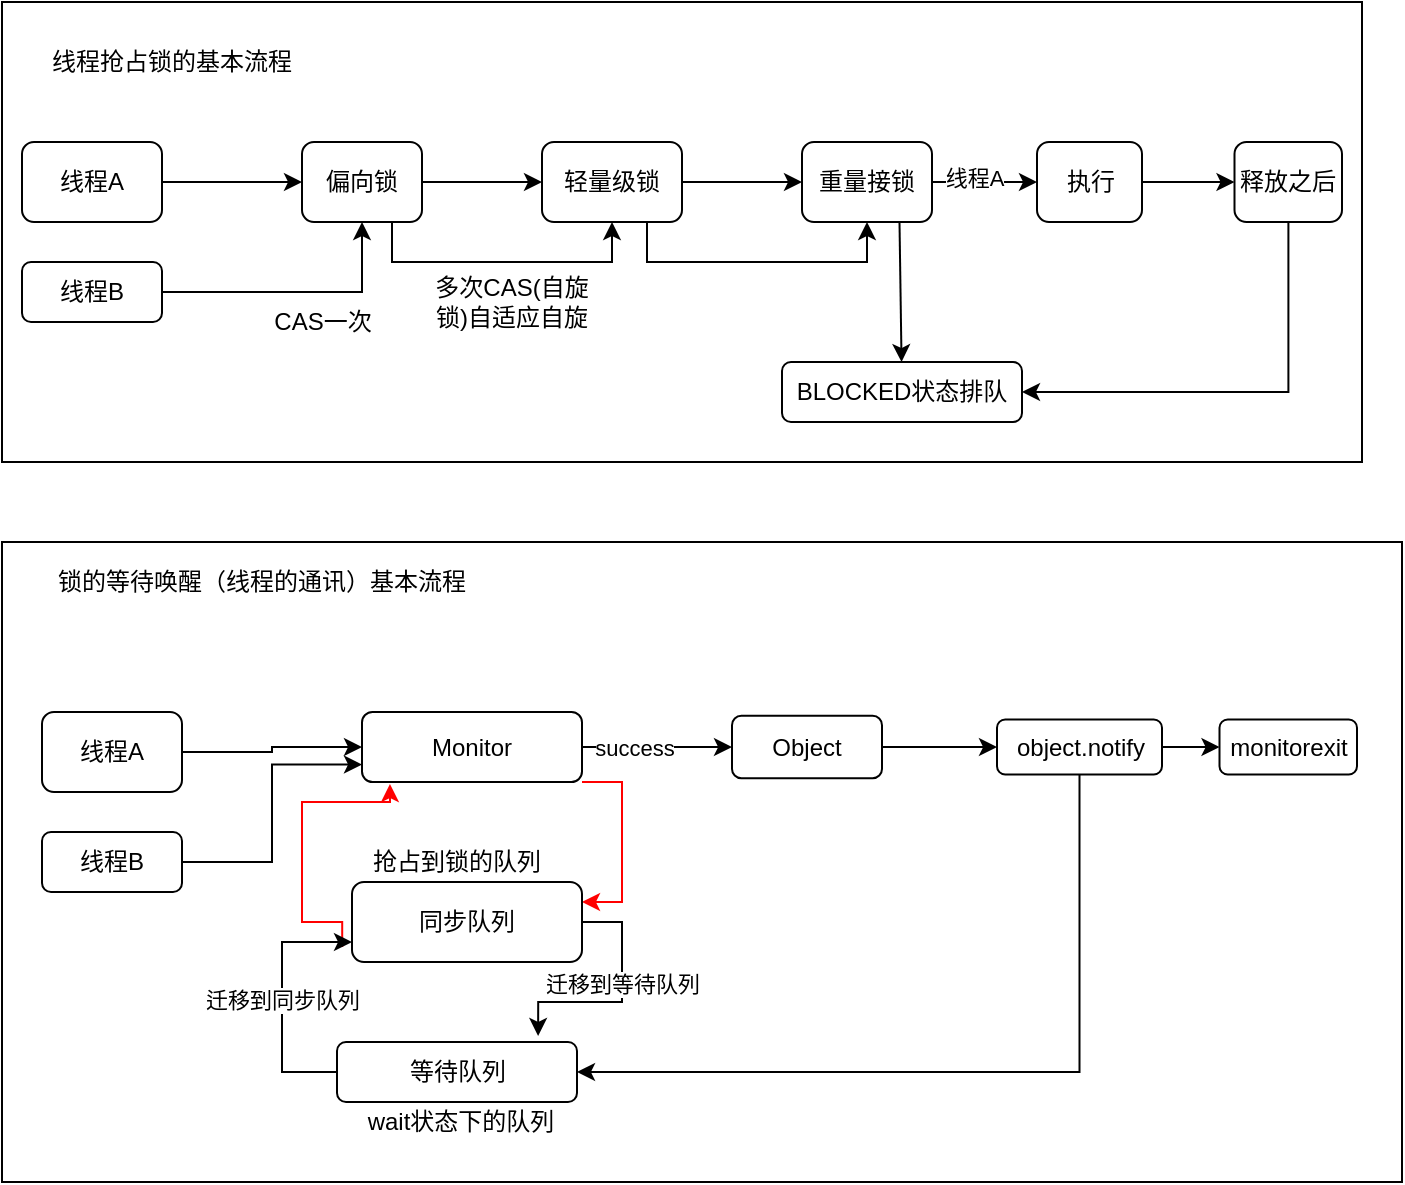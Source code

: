 <mxfile version="14.1.7" type="github">
  <diagram id="s8hAlmWzMJa5WdFKXrLp" name="第 1 页">
    <mxGraphModel dx="1183" dy="594" grid="1" gridSize="10" guides="1" tooltips="1" connect="1" arrows="1" fold="1" page="1" pageScale="1" pageWidth="827" pageHeight="1169" math="0" shadow="0">
      <root>
        <mxCell id="0" />
        <mxCell id="1" parent="0" />
        <mxCell id="52WlonN3I5VmtxTaXr-P-22" value="" style="rounded=0;whiteSpace=wrap;html=1;" vertex="1" parent="1">
          <mxGeometry x="40" y="160" width="680" height="230" as="geometry" />
        </mxCell>
        <mxCell id="52WlonN3I5VmtxTaXr-P-11" style="edgeStyle=orthogonalEdgeStyle;rounded=0;orthogonalLoop=1;jettySize=auto;html=1;entryX=0;entryY=0.5;entryDx=0;entryDy=0;" edge="1" parent="1" source="52WlonN3I5VmtxTaXr-P-1" target="52WlonN3I5VmtxTaXr-P-3">
          <mxGeometry relative="1" as="geometry" />
        </mxCell>
        <mxCell id="52WlonN3I5VmtxTaXr-P-1" value="线程A" style="rounded=1;whiteSpace=wrap;html=1;" vertex="1" parent="1">
          <mxGeometry x="50" y="230" width="70" height="40" as="geometry" />
        </mxCell>
        <mxCell id="52WlonN3I5VmtxTaXr-P-13" style="edgeStyle=orthogonalEdgeStyle;rounded=0;orthogonalLoop=1;jettySize=auto;html=1;entryX=0.5;entryY=1;entryDx=0;entryDy=0;" edge="1" parent="1" source="52WlonN3I5VmtxTaXr-P-2" target="52WlonN3I5VmtxTaXr-P-3">
          <mxGeometry relative="1" as="geometry" />
        </mxCell>
        <mxCell id="52WlonN3I5VmtxTaXr-P-2" value="线程B" style="rounded=1;whiteSpace=wrap;html=1;" vertex="1" parent="1">
          <mxGeometry x="50" y="290" width="70" height="30" as="geometry" />
        </mxCell>
        <mxCell id="52WlonN3I5VmtxTaXr-P-12" value="" style="edgeStyle=orthogonalEdgeStyle;rounded=0;orthogonalLoop=1;jettySize=auto;html=1;" edge="1" parent="1" source="52WlonN3I5VmtxTaXr-P-3" target="52WlonN3I5VmtxTaXr-P-4">
          <mxGeometry relative="1" as="geometry" />
        </mxCell>
        <mxCell id="52WlonN3I5VmtxTaXr-P-15" style="edgeStyle=orthogonalEdgeStyle;rounded=0;orthogonalLoop=1;jettySize=auto;html=1;entryX=0.5;entryY=1;entryDx=0;entryDy=0;exitX=0.75;exitY=1;exitDx=0;exitDy=0;" edge="1" parent="1" source="52WlonN3I5VmtxTaXr-P-3" target="52WlonN3I5VmtxTaXr-P-4">
          <mxGeometry relative="1" as="geometry" />
        </mxCell>
        <mxCell id="52WlonN3I5VmtxTaXr-P-3" value="偏向锁" style="rounded=1;whiteSpace=wrap;html=1;" vertex="1" parent="1">
          <mxGeometry x="190" y="230" width="60" height="40" as="geometry" />
        </mxCell>
        <mxCell id="52WlonN3I5VmtxTaXr-P-6" value="" style="edgeStyle=orthogonalEdgeStyle;rounded=0;orthogonalLoop=1;jettySize=auto;html=1;" edge="1" parent="1" source="52WlonN3I5VmtxTaXr-P-4" target="52WlonN3I5VmtxTaXr-P-5">
          <mxGeometry relative="1" as="geometry" />
        </mxCell>
        <mxCell id="52WlonN3I5VmtxTaXr-P-17" style="edgeStyle=orthogonalEdgeStyle;rounded=0;orthogonalLoop=1;jettySize=auto;html=1;entryX=0.5;entryY=1;entryDx=0;entryDy=0;exitX=0.75;exitY=1;exitDx=0;exitDy=0;" edge="1" parent="1" source="52WlonN3I5VmtxTaXr-P-4" target="52WlonN3I5VmtxTaXr-P-5">
          <mxGeometry relative="1" as="geometry" />
        </mxCell>
        <mxCell id="52WlonN3I5VmtxTaXr-P-4" value="轻量级锁" style="rounded=1;whiteSpace=wrap;html=1;" vertex="1" parent="1">
          <mxGeometry x="310" y="230" width="70" height="40" as="geometry" />
        </mxCell>
        <mxCell id="52WlonN3I5VmtxTaXr-P-8" value="" style="edgeStyle=orthogonalEdgeStyle;rounded=0;orthogonalLoop=1;jettySize=auto;html=1;" edge="1" parent="1" source="52WlonN3I5VmtxTaXr-P-5" target="52WlonN3I5VmtxTaXr-P-7">
          <mxGeometry relative="1" as="geometry" />
        </mxCell>
        <mxCell id="52WlonN3I5VmtxTaXr-P-21" value="线程A" style="edgeLabel;html=1;align=center;verticalAlign=middle;resizable=0;points=[];" vertex="1" connectable="0" parent="52WlonN3I5VmtxTaXr-P-8">
          <mxGeometry x="-0.2" y="2" relative="1" as="geometry">
            <mxPoint as="offset" />
          </mxGeometry>
        </mxCell>
        <mxCell id="52WlonN3I5VmtxTaXr-P-19" value="" style="rounded=0;orthogonalLoop=1;jettySize=auto;html=1;exitX=0.75;exitY=1;exitDx=0;exitDy=0;" edge="1" parent="1" source="52WlonN3I5VmtxTaXr-P-5" target="52WlonN3I5VmtxTaXr-P-18">
          <mxGeometry relative="1" as="geometry" />
        </mxCell>
        <mxCell id="52WlonN3I5VmtxTaXr-P-5" value="重量接锁" style="whiteSpace=wrap;html=1;rounded=1;" vertex="1" parent="1">
          <mxGeometry x="440" y="230" width="65" height="40" as="geometry" />
        </mxCell>
        <mxCell id="52WlonN3I5VmtxTaXr-P-10" value="" style="edgeStyle=orthogonalEdgeStyle;rounded=0;orthogonalLoop=1;jettySize=auto;html=1;" edge="1" parent="1" source="52WlonN3I5VmtxTaXr-P-7" target="52WlonN3I5VmtxTaXr-P-9">
          <mxGeometry relative="1" as="geometry" />
        </mxCell>
        <mxCell id="52WlonN3I5VmtxTaXr-P-7" value="执行" style="whiteSpace=wrap;html=1;rounded=1;" vertex="1" parent="1">
          <mxGeometry x="557.5" y="230" width="52.5" height="40" as="geometry" />
        </mxCell>
        <mxCell id="52WlonN3I5VmtxTaXr-P-20" style="edgeStyle=orthogonalEdgeStyle;rounded=0;orthogonalLoop=1;jettySize=auto;html=1;entryX=1;entryY=0.5;entryDx=0;entryDy=0;" edge="1" parent="1" source="52WlonN3I5VmtxTaXr-P-9" target="52WlonN3I5VmtxTaXr-P-18">
          <mxGeometry relative="1" as="geometry">
            <Array as="points">
              <mxPoint x="683" y="355" />
            </Array>
          </mxGeometry>
        </mxCell>
        <mxCell id="52WlonN3I5VmtxTaXr-P-9" value="释放之后" style="whiteSpace=wrap;html=1;rounded=1;" vertex="1" parent="1">
          <mxGeometry x="656.25" y="230" width="53.75" height="40" as="geometry" />
        </mxCell>
        <mxCell id="52WlonN3I5VmtxTaXr-P-14" value="CAS一次" style="text;html=1;align=center;verticalAlign=middle;resizable=0;points=[];autosize=1;" vertex="1" parent="1">
          <mxGeometry x="170" y="310" width="60" height="20" as="geometry" />
        </mxCell>
        <mxCell id="52WlonN3I5VmtxTaXr-P-16" value="多次CAS(自旋锁)自适应自旋" style="text;html=1;strokeColor=none;fillColor=none;align=center;verticalAlign=middle;whiteSpace=wrap;rounded=0;" vertex="1" parent="1">
          <mxGeometry x="250" y="300" width="90" height="20" as="geometry" />
        </mxCell>
        <mxCell id="52WlonN3I5VmtxTaXr-P-18" value="BLOCKED状态排队" style="whiteSpace=wrap;html=1;rounded=1;" vertex="1" parent="1">
          <mxGeometry x="430" y="340" width="120" height="30" as="geometry" />
        </mxCell>
        <mxCell id="52WlonN3I5VmtxTaXr-P-23" value="线程抢占锁的基本流程" style="text;html=1;strokeColor=none;fillColor=none;align=center;verticalAlign=middle;whiteSpace=wrap;rounded=0;" vertex="1" parent="1">
          <mxGeometry x="50" y="180" width="150" height="20" as="geometry" />
        </mxCell>
        <mxCell id="52WlonN3I5VmtxTaXr-P-24" value="" style="rounded=0;whiteSpace=wrap;html=1;" vertex="1" parent="1">
          <mxGeometry x="40" y="430" width="700" height="320" as="geometry" />
        </mxCell>
        <mxCell id="52WlonN3I5VmtxTaXr-P-25" value="锁的等待唤醒（线程的通讯）基本流程" style="text;html=1;strokeColor=none;fillColor=none;align=center;verticalAlign=middle;whiteSpace=wrap;rounded=0;" vertex="1" parent="1">
          <mxGeometry x="50" y="440" width="240" height="20" as="geometry" />
        </mxCell>
        <mxCell id="52WlonN3I5VmtxTaXr-P-36" value="" style="edgeStyle=orthogonalEdgeStyle;rounded=0;orthogonalLoop=1;jettySize=auto;html=1;" edge="1" parent="1" source="52WlonN3I5VmtxTaXr-P-26" target="52WlonN3I5VmtxTaXr-P-28">
          <mxGeometry relative="1" as="geometry" />
        </mxCell>
        <mxCell id="52WlonN3I5VmtxTaXr-P-26" value="线程A" style="rounded=1;whiteSpace=wrap;html=1;" vertex="1" parent="1">
          <mxGeometry x="60" y="515" width="70" height="40" as="geometry" />
        </mxCell>
        <mxCell id="52WlonN3I5VmtxTaXr-P-37" style="edgeStyle=orthogonalEdgeStyle;rounded=0;orthogonalLoop=1;jettySize=auto;html=1;entryX=0;entryY=0.75;entryDx=0;entryDy=0;" edge="1" parent="1" source="52WlonN3I5VmtxTaXr-P-27" target="52WlonN3I5VmtxTaXr-P-28">
          <mxGeometry relative="1" as="geometry" />
        </mxCell>
        <mxCell id="52WlonN3I5VmtxTaXr-P-27" value="线程B" style="rounded=1;whiteSpace=wrap;html=1;" vertex="1" parent="1">
          <mxGeometry x="60" y="575" width="70" height="30" as="geometry" />
        </mxCell>
        <mxCell id="52WlonN3I5VmtxTaXr-P-30" value="" style="edgeStyle=orthogonalEdgeStyle;rounded=0;orthogonalLoop=1;jettySize=auto;html=1;" edge="1" parent="1" source="52WlonN3I5VmtxTaXr-P-28" target="52WlonN3I5VmtxTaXr-P-29">
          <mxGeometry relative="1" as="geometry" />
        </mxCell>
        <mxCell id="52WlonN3I5VmtxTaXr-P-31" value="success" style="edgeLabel;html=1;align=center;verticalAlign=middle;resizable=0;points=[];" vertex="1" connectable="0" parent="52WlonN3I5VmtxTaXr-P-30">
          <mxGeometry x="-0.308" y="1" relative="1" as="geometry">
            <mxPoint y="1" as="offset" />
          </mxGeometry>
        </mxCell>
        <mxCell id="52WlonN3I5VmtxTaXr-P-45" style="edgeStyle=orthogonalEdgeStyle;rounded=0;orthogonalLoop=1;jettySize=auto;html=1;entryX=1;entryY=0.25;entryDx=0;entryDy=0;strokeColor=#FF0000;" edge="1" parent="1" source="52WlonN3I5VmtxTaXr-P-28" target="52WlonN3I5VmtxTaXr-P-38">
          <mxGeometry relative="1" as="geometry">
            <Array as="points">
              <mxPoint x="350" y="550" />
              <mxPoint x="350" y="610" />
            </Array>
          </mxGeometry>
        </mxCell>
        <mxCell id="52WlonN3I5VmtxTaXr-P-28" value="Monitor" style="rounded=1;whiteSpace=wrap;html=1;" vertex="1" parent="1">
          <mxGeometry x="220" y="515" width="110" height="35" as="geometry" />
        </mxCell>
        <mxCell id="52WlonN3I5VmtxTaXr-P-33" value="" style="edgeStyle=orthogonalEdgeStyle;rounded=0;orthogonalLoop=1;jettySize=auto;html=1;" edge="1" parent="1" source="52WlonN3I5VmtxTaXr-P-29" target="52WlonN3I5VmtxTaXr-P-32">
          <mxGeometry relative="1" as="geometry" />
        </mxCell>
        <mxCell id="52WlonN3I5VmtxTaXr-P-29" value="Object" style="whiteSpace=wrap;html=1;rounded=1;" vertex="1" parent="1">
          <mxGeometry x="405" y="516.88" width="75" height="31.25" as="geometry" />
        </mxCell>
        <mxCell id="52WlonN3I5VmtxTaXr-P-35" value="" style="edgeStyle=orthogonalEdgeStyle;rounded=0;orthogonalLoop=1;jettySize=auto;html=1;" edge="1" parent="1" source="52WlonN3I5VmtxTaXr-P-32" target="52WlonN3I5VmtxTaXr-P-34">
          <mxGeometry relative="1" as="geometry" />
        </mxCell>
        <mxCell id="52WlonN3I5VmtxTaXr-P-41" style="edgeStyle=orthogonalEdgeStyle;rounded=0;orthogonalLoop=1;jettySize=auto;html=1;entryX=1;entryY=0.5;entryDx=0;entryDy=0;" edge="1" parent="1" source="52WlonN3I5VmtxTaXr-P-32" target="52WlonN3I5VmtxTaXr-P-40">
          <mxGeometry relative="1" as="geometry">
            <Array as="points">
              <mxPoint x="579" y="695" />
            </Array>
          </mxGeometry>
        </mxCell>
        <mxCell id="52WlonN3I5VmtxTaXr-P-32" value="object.notify" style="whiteSpace=wrap;html=1;rounded=1;" vertex="1" parent="1">
          <mxGeometry x="537.5" y="518.75" width="82.5" height="27.5" as="geometry" />
        </mxCell>
        <mxCell id="52WlonN3I5VmtxTaXr-P-34" value="monitorexit" style="whiteSpace=wrap;html=1;rounded=1;" vertex="1" parent="1">
          <mxGeometry x="648.75" y="518.75" width="68.75" height="27.5" as="geometry" />
        </mxCell>
        <mxCell id="52WlonN3I5VmtxTaXr-P-43" style="edgeStyle=orthogonalEdgeStyle;rounded=0;orthogonalLoop=1;jettySize=auto;html=1;entryX=0.838;entryY=-0.1;entryDx=0;entryDy=0;exitX=1;exitY=0.5;exitDx=0;exitDy=0;entryPerimeter=0;" edge="1" parent="1" source="52WlonN3I5VmtxTaXr-P-38" target="52WlonN3I5VmtxTaXr-P-40">
          <mxGeometry relative="1" as="geometry" />
        </mxCell>
        <mxCell id="52WlonN3I5VmtxTaXr-P-44" value="迁移到等待队列" style="edgeLabel;html=1;align=center;verticalAlign=middle;resizable=0;points=[];" vertex="1" connectable="0" parent="52WlonN3I5VmtxTaXr-P-43">
          <mxGeometry x="-0.142" relative="1" as="geometry">
            <mxPoint as="offset" />
          </mxGeometry>
        </mxCell>
        <mxCell id="52WlonN3I5VmtxTaXr-P-46" style="edgeStyle=orthogonalEdgeStyle;rounded=0;orthogonalLoop=1;jettySize=auto;html=1;entryX=0.127;entryY=1.029;entryDx=0;entryDy=0;strokeColor=#FF0000;exitX=0.243;exitY=0.633;exitDx=0;exitDy=0;exitPerimeter=0;entryPerimeter=0;" edge="1" parent="1" source="52WlonN3I5VmtxTaXr-P-24" target="52WlonN3I5VmtxTaXr-P-28">
          <mxGeometry relative="1" as="geometry">
            <Array as="points">
              <mxPoint x="190" y="620" />
              <mxPoint x="190" y="560" />
              <mxPoint x="234" y="560" />
            </Array>
          </mxGeometry>
        </mxCell>
        <mxCell id="52WlonN3I5VmtxTaXr-P-38" value="同步队列" style="rounded=1;whiteSpace=wrap;html=1;" vertex="1" parent="1">
          <mxGeometry x="215" y="600" width="115" height="40" as="geometry" />
        </mxCell>
        <mxCell id="52WlonN3I5VmtxTaXr-P-39" value="抢占到锁的队列" style="text;html=1;strokeColor=none;fillColor=none;align=center;verticalAlign=middle;whiteSpace=wrap;rounded=0;" vertex="1" parent="1">
          <mxGeometry x="220" y="580" width="95" height="20" as="geometry" />
        </mxCell>
        <mxCell id="52WlonN3I5VmtxTaXr-P-47" value="迁移到同步队列" style="edgeStyle=orthogonalEdgeStyle;rounded=0;orthogonalLoop=1;jettySize=auto;html=1;strokeColor=#000000;entryX=0;entryY=0.75;entryDx=0;entryDy=0;" edge="1" parent="1" source="52WlonN3I5VmtxTaXr-P-40" target="52WlonN3I5VmtxTaXr-P-38">
          <mxGeometry relative="1" as="geometry">
            <mxPoint x="210" y="620" as="targetPoint" />
            <Array as="points">
              <mxPoint x="180" y="695" />
              <mxPoint x="180" y="630" />
            </Array>
          </mxGeometry>
        </mxCell>
        <mxCell id="52WlonN3I5VmtxTaXr-P-40" value="等待队列" style="rounded=1;whiteSpace=wrap;html=1;" vertex="1" parent="1">
          <mxGeometry x="207.5" y="680" width="120" height="30" as="geometry" />
        </mxCell>
        <mxCell id="52WlonN3I5VmtxTaXr-P-48" value="wait状态下的队列" style="text;html=1;strokeColor=none;fillColor=none;align=center;verticalAlign=middle;whiteSpace=wrap;rounded=0;" vertex="1" parent="1">
          <mxGeometry x="207.5" y="710" width="122.5" height="20" as="geometry" />
        </mxCell>
      </root>
    </mxGraphModel>
  </diagram>
</mxfile>
